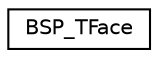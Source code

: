 digraph G
{
  edge [fontname="Helvetica",fontsize="10",labelfontname="Helvetica",labelfontsize="10"];
  node [fontname="Helvetica",fontsize="10",shape=record];
  rankdir=LR;
  Node1 [label="BSP_TFace",height=0.2,width=0.4,color="black", fillcolor="white", style="filled",URL="$d9/d43/structBSP__TFace.html"];
}
